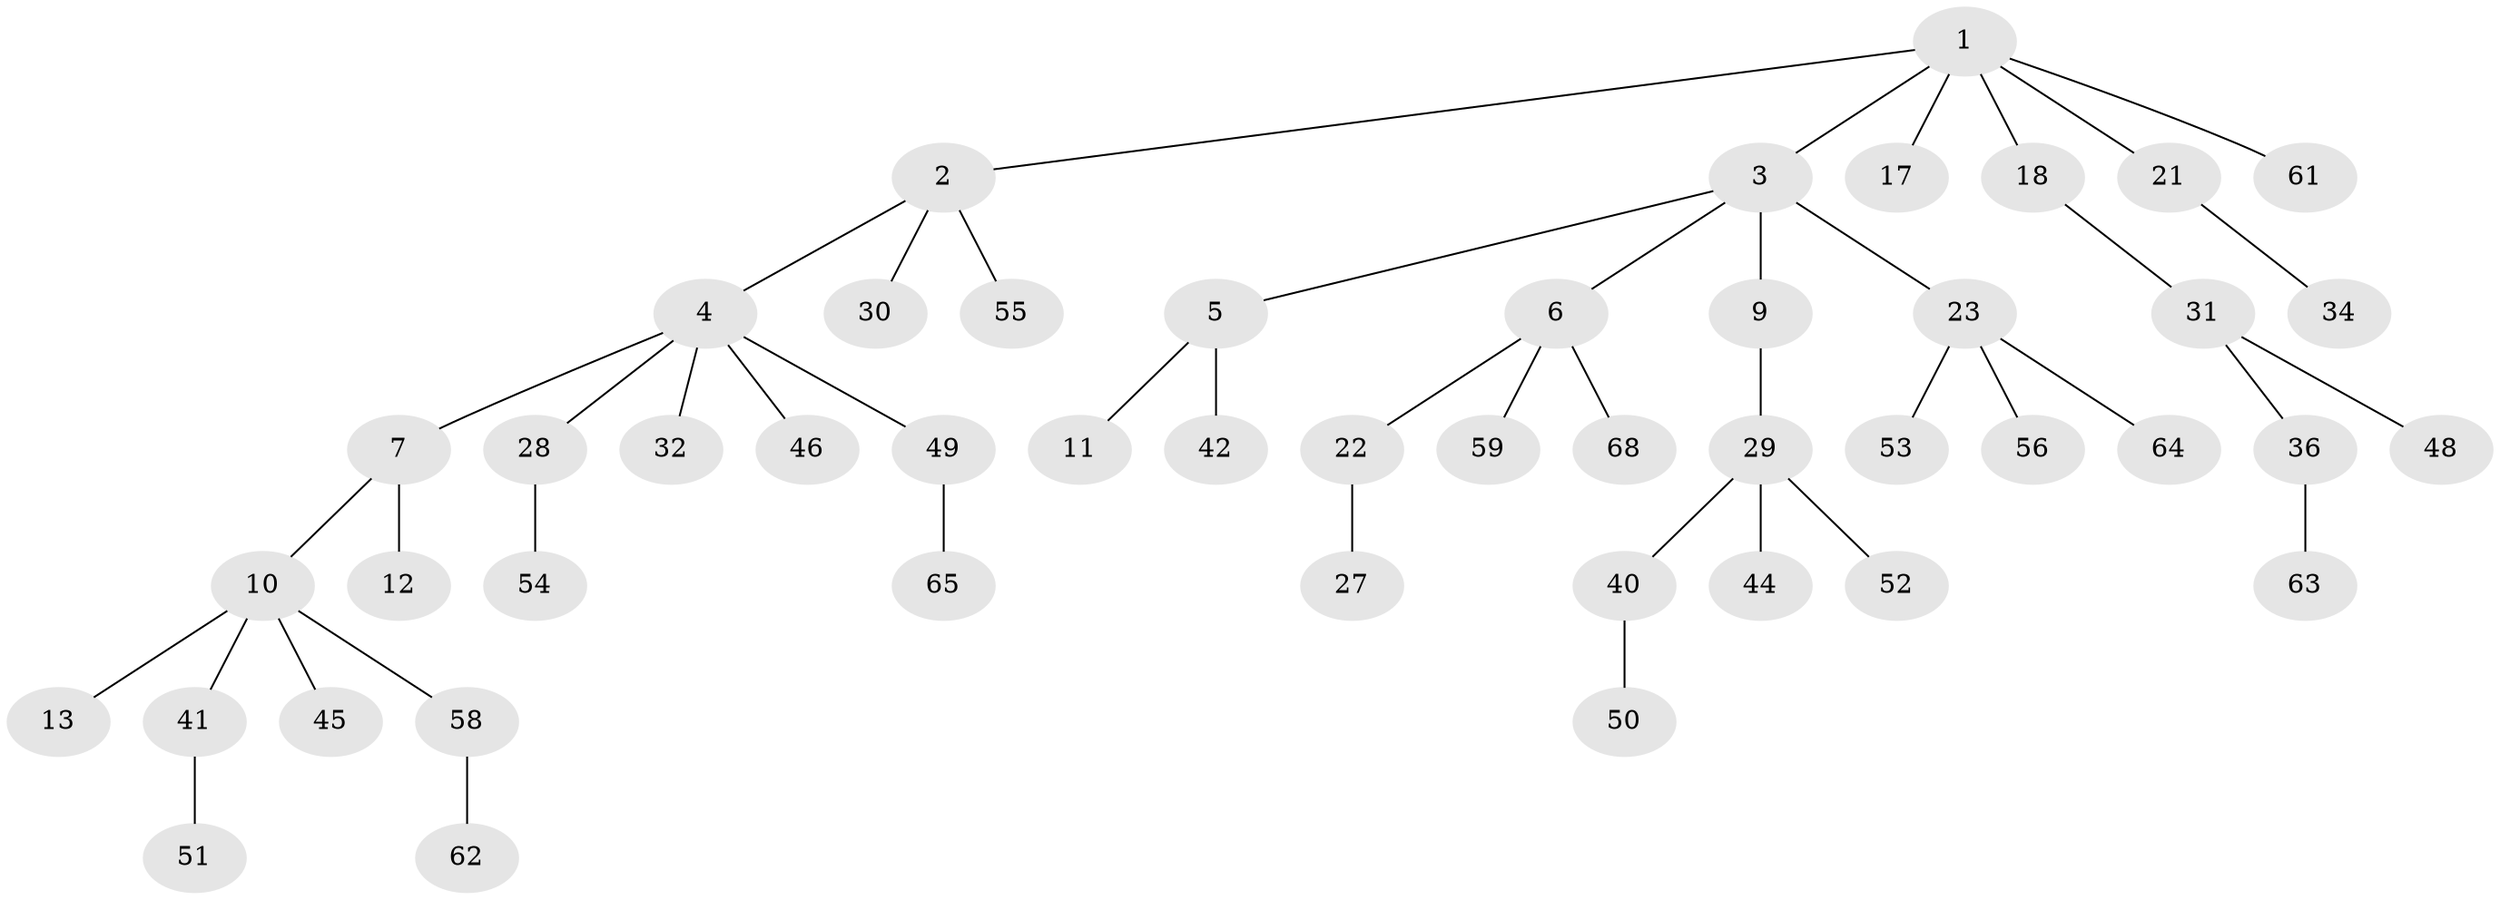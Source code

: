 // original degree distribution, {6: 0.043478260869565216, 5: 0.028985507246376812, 3: 0.10144927536231885, 4: 0.057971014492753624, 2: 0.2608695652173913, 1: 0.5072463768115942}
// Generated by graph-tools (version 1.1) at 2025/11/02/27/25 16:11:27]
// undirected, 48 vertices, 47 edges
graph export_dot {
graph [start="1"]
  node [color=gray90,style=filled];
  1 [super="+8"];
  2 [super="+19"];
  3 [super="+24"];
  4 [super="+25"];
  5 [super="+14"];
  6 [super="+15"];
  7 [super="+33"];
  9 [super="+20"];
  10 [super="+16"];
  11 [super="+37"];
  12;
  13;
  17;
  18;
  21 [super="+26"];
  22;
  23 [super="+47"];
  27;
  28;
  29 [super="+35"];
  30;
  31 [super="+39"];
  32 [super="+38"];
  34;
  36;
  40 [super="+43"];
  41;
  42;
  44;
  45;
  46;
  48 [super="+57"];
  49 [super="+60"];
  50;
  51;
  52;
  53;
  54;
  55;
  56;
  58 [super="+67"];
  59;
  61;
  62 [super="+69"];
  63 [super="+66"];
  64;
  65;
  68;
  1 -- 2;
  1 -- 3;
  1 -- 17;
  1 -- 18;
  1 -- 21;
  1 -- 61;
  2 -- 4;
  2 -- 30;
  2 -- 55;
  3 -- 5;
  3 -- 6;
  3 -- 9;
  3 -- 23;
  4 -- 7;
  4 -- 28;
  4 -- 46;
  4 -- 32;
  4 -- 49;
  5 -- 11;
  5 -- 42;
  6 -- 59;
  6 -- 68;
  6 -- 22;
  7 -- 10;
  7 -- 12;
  9 -- 29;
  10 -- 13;
  10 -- 41;
  10 -- 45;
  10 -- 58;
  18 -- 31;
  21 -- 34;
  22 -- 27;
  23 -- 56;
  23 -- 64;
  23 -- 53;
  28 -- 54;
  29 -- 44;
  29 -- 52;
  29 -- 40;
  31 -- 36;
  31 -- 48;
  36 -- 63;
  40 -- 50;
  41 -- 51;
  49 -- 65;
  58 -- 62;
}
